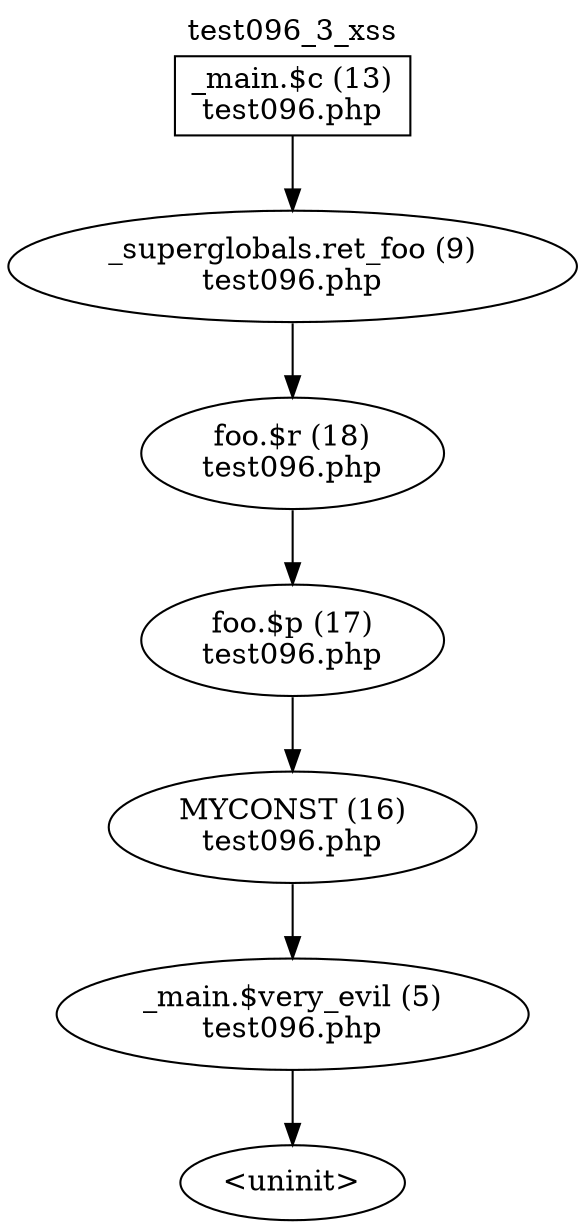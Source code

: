 digraph cfg {
  label="test096_3_xss";
  labelloc=t;
  n1 [shape=box, label="_main.$c (13)\ntest096.php"];
  n2 [shape=ellipse, label="_superglobals.ret_foo (9)\ntest096.php"];
  n3 [shape=ellipse, label="foo.$r (18)\ntest096.php"];
  n4 [shape=ellipse, label="foo.$p (17)\ntest096.php"];
  n5 [shape=ellipse, label="MYCONST (16)\ntest096.php"];
  n6 [shape=ellipse, label="_main.$very_evil (5)\ntest096.php"];
  n7 [shape=ellipse, label="<uninit>"];
  n1 -> n2;
  n2 -> n3;
  n3 -> n4;
  n4 -> n5;
  n5 -> n6;
  n6 -> n7;
}
